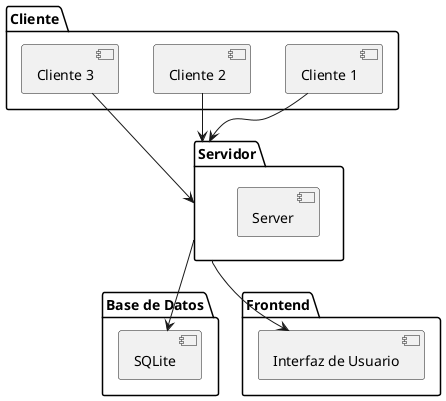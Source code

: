 @startuml Live_Chat_System

package "Cliente" {
  [Cliente 1]
  [Cliente 2]
  [Cliente 3]
}

package "Servidor" {
  [Server]
}

package "Base de Datos" {
  [SQLite]
}

package "Frontend" {
  [Interfaz de Usuario]
}

[Cliente 1] --> [Servidor]
[Cliente 2] --> [Servidor]
[Cliente 3] --> [Servidor]
[Servidor] --> [SQLite]
[Servidor] --> [Interfaz de Usuario]

@enduml